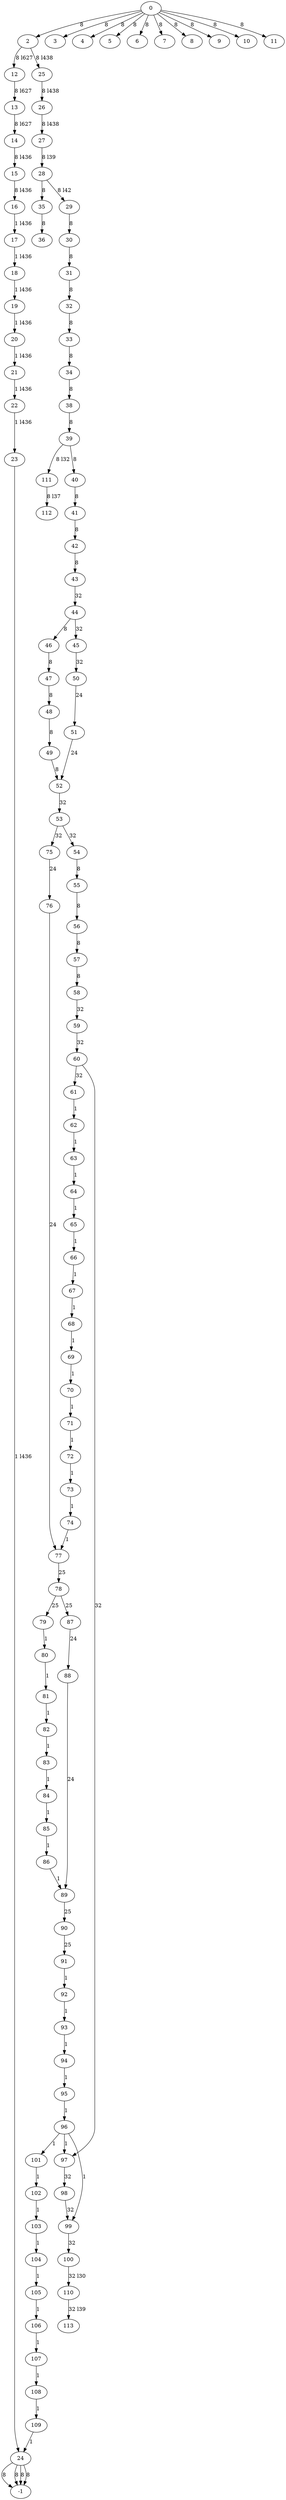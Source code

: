 digraph G {
0 -> 2 [label="8"]
0 -> 3 [label="8"]
0 -> 4 [label="8"]
0 -> 5 [label="8"]
0 -> 6 [label="8"]
0 -> 7 [label="8"]
0 -> 8 [label="8"]
0 -> 9 [label="8"]
0 -> 10 [label="8"]
0 -> 11 [label="8"]
2 -> 12 [label="8 l627"]
12 -> 13 [label="8 l627"]
13 -> 14 [label="8 l627"]
14 -> 15 [label="8 l436"]
15 -> 16 [label="8 l436"]
16 -> 17 [label="1 l436"]
17 -> 18 [label="1 l436"]
18 -> 19 [label="1 l436"]
19 -> 20 [label="1 l436"]
20 -> 21 [label="1 l436"]
21 -> 22 [label="1 l436"]
22 -> 23 [label="1 l436"]
23 -> 24 [label="1 l436"]
2 -> 25 [label="8 l438"]
25 -> 26 [label="8 l438"]
26 -> 27 [label="8 l438"]
27 -> 28 [label="8 l39"]
28 -> 29 [label="8 l42"]
29 -> 30 [label="8"]
30 -> 31 [label="8"]
31 -> 32 [label="8"]
32 -> 33 [label="8"]
33 -> 34 [label="8"]
28 -> 35 [label="8"]
35 -> 36 [label="8"]
34 -> 38 [label="8"]
38 -> 39 [label="8"]
39 -> 40 [label="8"]
40 -> 41 [label="8"]
41 -> 42 [label="8"]
42 -> 43 [label="8"]
43 -> 44 [label="32"]
44 -> 45 [label="32"]
44 -> 46 [label="8"]
46 -> 47 [label="8"]
47 -> 48 [label="8"]
48 -> 49 [label="8"]
45 -> 50 [label="32"]
50 -> 51 [label="24"]
51 -> 52 [label="24"]
49 -> 52 [label="8"]
52 -> 53 [label="32"]
53 -> 54 [label="32"]
54 -> 55 [label="8"]
55 -> 56 [label="8"]
56 -> 57 [label="8"]
57 -> 58 [label="8"]
58 -> 59 [label="32"]
59 -> 60 [label="32"]
60 -> 61 [label="32"]
61 -> 62 [label="1"]
62 -> 63 [label="1"]
63 -> 64 [label="1"]
64 -> 65 [label="1"]
65 -> 66 [label="1"]
66 -> 67 [label="1"]
67 -> 68 [label="1"]
68 -> 69 [label="1"]
69 -> 70 [label="1"]
70 -> 71 [label="1"]
71 -> 72 [label="1"]
72 -> 73 [label="1"]
73 -> 74 [label="1"]
53 -> 75 [label="32"]
75 -> 76 [label="24"]
76 -> 77 [label="24"]
74 -> 77 [label="1"]
77 -> 78 [label="25"]
78 -> 79 [label="25"]
79 -> 80 [label="1"]
80 -> 81 [label="1"]
81 -> 82 [label="1"]
82 -> 83 [label="1"]
83 -> 84 [label="1"]
84 -> 85 [label="1"]
85 -> 86 [label="1"]
78 -> 87 [label="25"]
87 -> 88 [label="24"]
88 -> 89 [label="24"]
86 -> 89 [label="1"]
89 -> 90 [label="25"]
90 -> 91 [label="25"]
91 -> 92 [label="1"]
92 -> 93 [label="1"]
93 -> 94 [label="1"]
94 -> 95 [label="1"]
95 -> 96 [label="1"]
60 -> 97 [label="32"]
96 -> 97 [label="1"]
97 -> 98 [label="32"]
98 -> 99 [label="32"]
96 -> 99 [label="1"]
99 -> 100 [label="32"]
96 -> 101 [label="1"]
101 -> 102 [label="1"]
102 -> 103 [label="1"]
103 -> 104 [label="1"]
104 -> 105 [label="1"]
105 -> 106 [label="1"]
106 -> 107 [label="1"]
107 -> 108 [label="1"]
108 -> 109 [label="1"]
109 -> 24 [label="1"]
100 -> 110 [label="32 l30"]
39 -> 111 [label="8 l32"]
111 -> 112 [label="8 l37"]
110 -> 113 [label="32 l39"]
24 -> -1 [label="8"]
24 -> -1 [label="8"]
24 -> -1 [label="8"]
24 -> -1 [label="8"]
}
